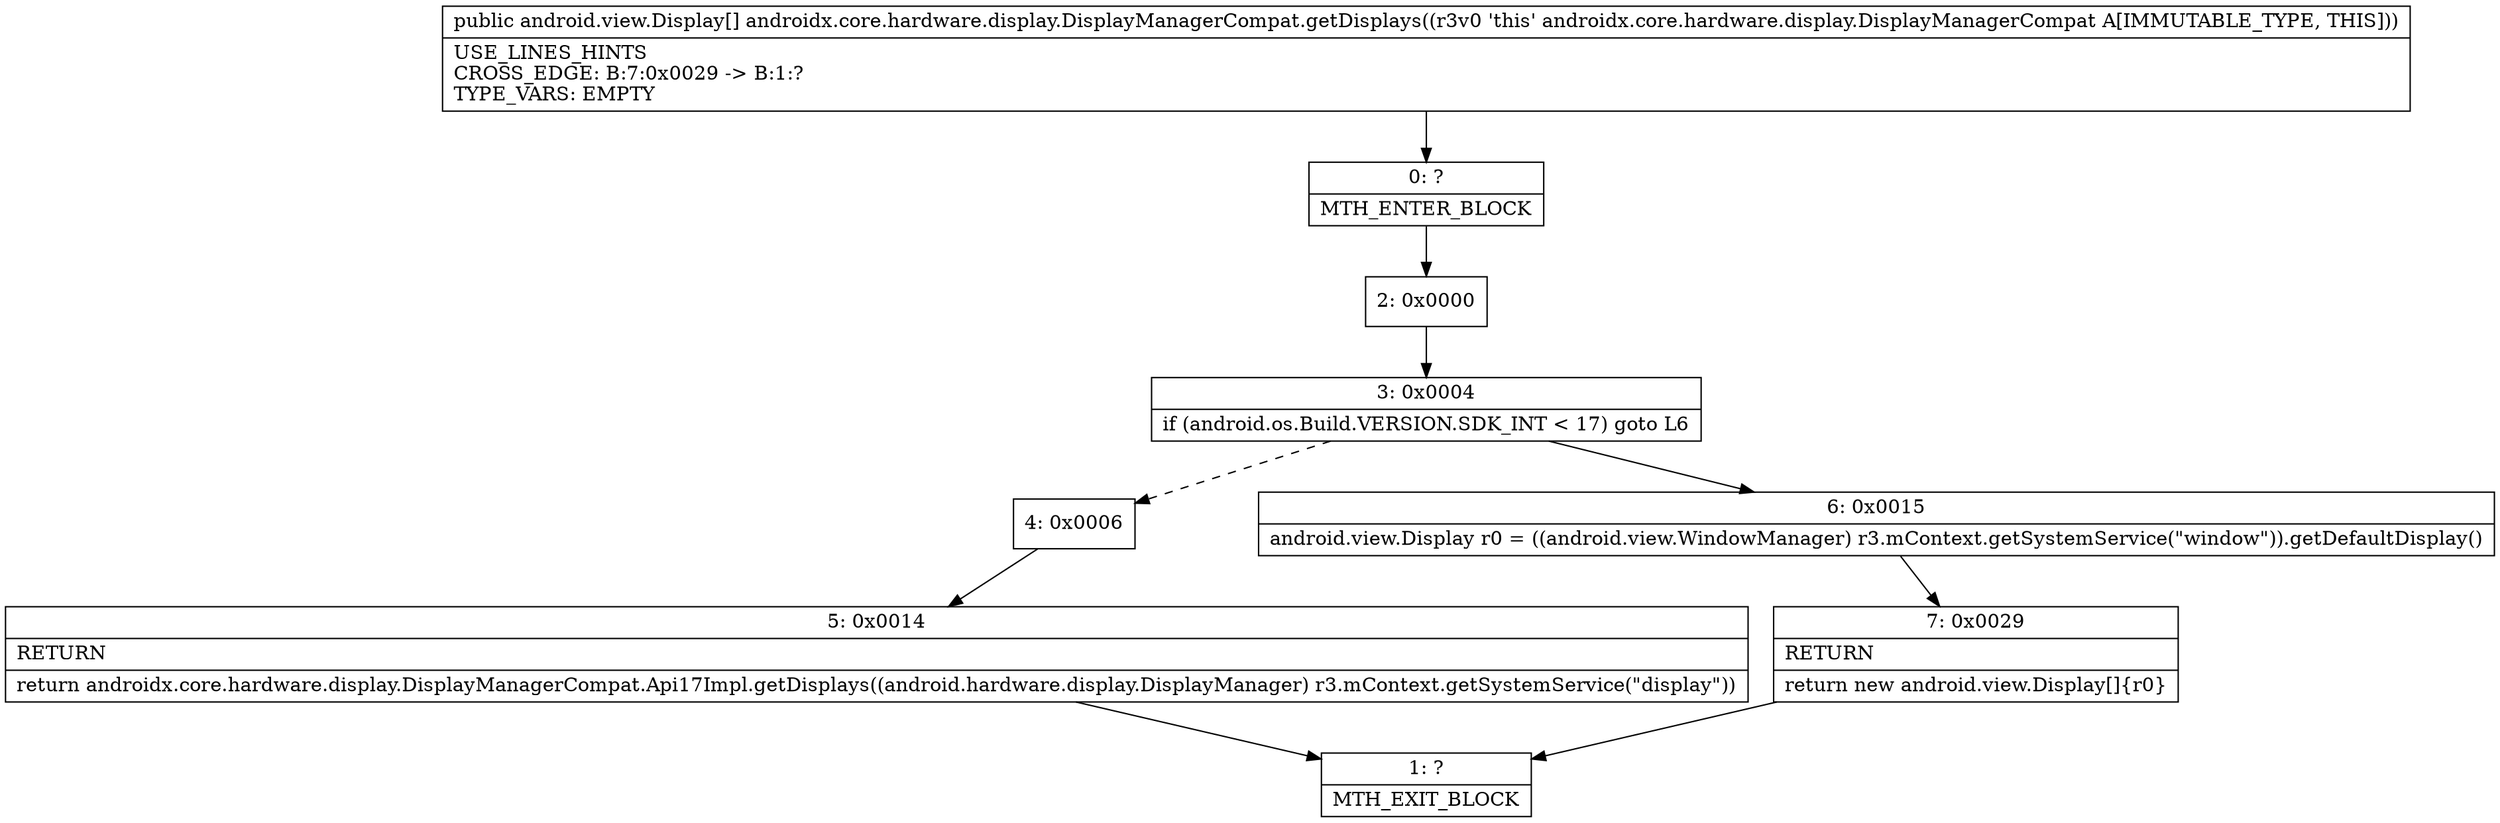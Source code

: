 digraph "CFG forandroidx.core.hardware.display.DisplayManagerCompat.getDisplays()[Landroid\/view\/Display;" {
Node_0 [shape=record,label="{0\:\ ?|MTH_ENTER_BLOCK\l}"];
Node_2 [shape=record,label="{2\:\ 0x0000}"];
Node_3 [shape=record,label="{3\:\ 0x0004|if (android.os.Build.VERSION.SDK_INT \< 17) goto L6\l}"];
Node_4 [shape=record,label="{4\:\ 0x0006}"];
Node_5 [shape=record,label="{5\:\ 0x0014|RETURN\l|return androidx.core.hardware.display.DisplayManagerCompat.Api17Impl.getDisplays((android.hardware.display.DisplayManager) r3.mContext.getSystemService(\"display\"))\l}"];
Node_1 [shape=record,label="{1\:\ ?|MTH_EXIT_BLOCK\l}"];
Node_6 [shape=record,label="{6\:\ 0x0015|android.view.Display r0 = ((android.view.WindowManager) r3.mContext.getSystemService(\"window\")).getDefaultDisplay()\l}"];
Node_7 [shape=record,label="{7\:\ 0x0029|RETURN\l|return new android.view.Display[]\{r0\}\l}"];
MethodNode[shape=record,label="{public android.view.Display[] androidx.core.hardware.display.DisplayManagerCompat.getDisplays((r3v0 'this' androidx.core.hardware.display.DisplayManagerCompat A[IMMUTABLE_TYPE, THIS]))  | USE_LINES_HINTS\lCROSS_EDGE: B:7:0x0029 \-\> B:1:?\lTYPE_VARS: EMPTY\l}"];
MethodNode -> Node_0;Node_0 -> Node_2;
Node_2 -> Node_3;
Node_3 -> Node_4[style=dashed];
Node_3 -> Node_6;
Node_4 -> Node_5;
Node_5 -> Node_1;
Node_6 -> Node_7;
Node_7 -> Node_1;
}

